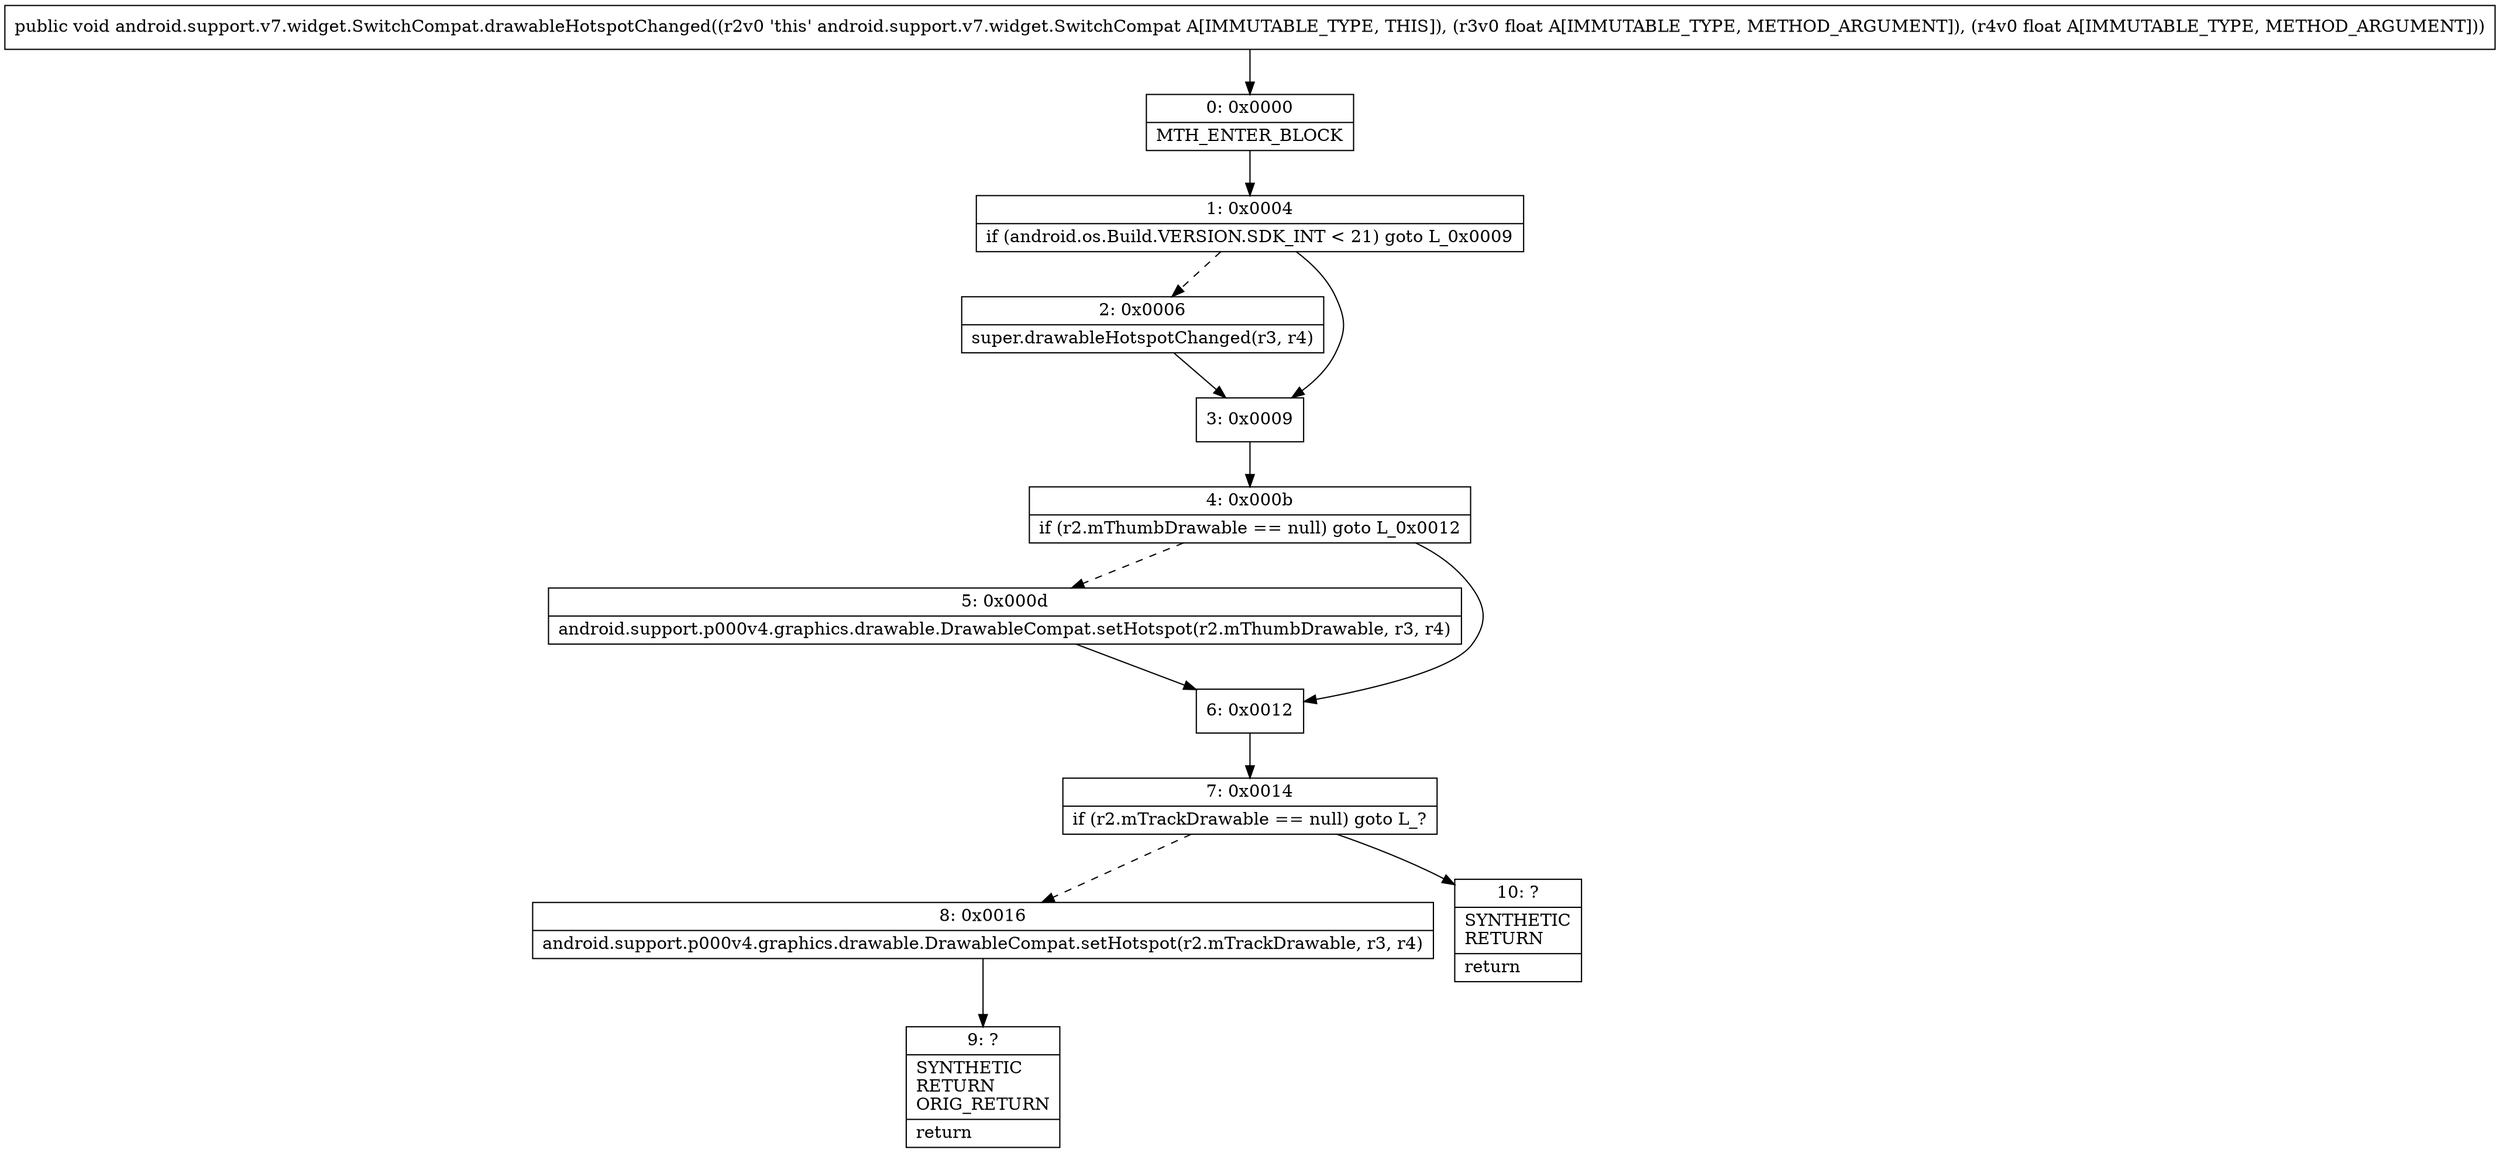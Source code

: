 digraph "CFG forandroid.support.v7.widget.SwitchCompat.drawableHotspotChanged(FF)V" {
Node_0 [shape=record,label="{0\:\ 0x0000|MTH_ENTER_BLOCK\l}"];
Node_1 [shape=record,label="{1\:\ 0x0004|if (android.os.Build.VERSION.SDK_INT \< 21) goto L_0x0009\l}"];
Node_2 [shape=record,label="{2\:\ 0x0006|super.drawableHotspotChanged(r3, r4)\l}"];
Node_3 [shape=record,label="{3\:\ 0x0009}"];
Node_4 [shape=record,label="{4\:\ 0x000b|if (r2.mThumbDrawable == null) goto L_0x0012\l}"];
Node_5 [shape=record,label="{5\:\ 0x000d|android.support.p000v4.graphics.drawable.DrawableCompat.setHotspot(r2.mThumbDrawable, r3, r4)\l}"];
Node_6 [shape=record,label="{6\:\ 0x0012}"];
Node_7 [shape=record,label="{7\:\ 0x0014|if (r2.mTrackDrawable == null) goto L_?\l}"];
Node_8 [shape=record,label="{8\:\ 0x0016|android.support.p000v4.graphics.drawable.DrawableCompat.setHotspot(r2.mTrackDrawable, r3, r4)\l}"];
Node_9 [shape=record,label="{9\:\ ?|SYNTHETIC\lRETURN\lORIG_RETURN\l|return\l}"];
Node_10 [shape=record,label="{10\:\ ?|SYNTHETIC\lRETURN\l|return\l}"];
MethodNode[shape=record,label="{public void android.support.v7.widget.SwitchCompat.drawableHotspotChanged((r2v0 'this' android.support.v7.widget.SwitchCompat A[IMMUTABLE_TYPE, THIS]), (r3v0 float A[IMMUTABLE_TYPE, METHOD_ARGUMENT]), (r4v0 float A[IMMUTABLE_TYPE, METHOD_ARGUMENT])) }"];
MethodNode -> Node_0;
Node_0 -> Node_1;
Node_1 -> Node_2[style=dashed];
Node_1 -> Node_3;
Node_2 -> Node_3;
Node_3 -> Node_4;
Node_4 -> Node_5[style=dashed];
Node_4 -> Node_6;
Node_5 -> Node_6;
Node_6 -> Node_7;
Node_7 -> Node_8[style=dashed];
Node_7 -> Node_10;
Node_8 -> Node_9;
}

